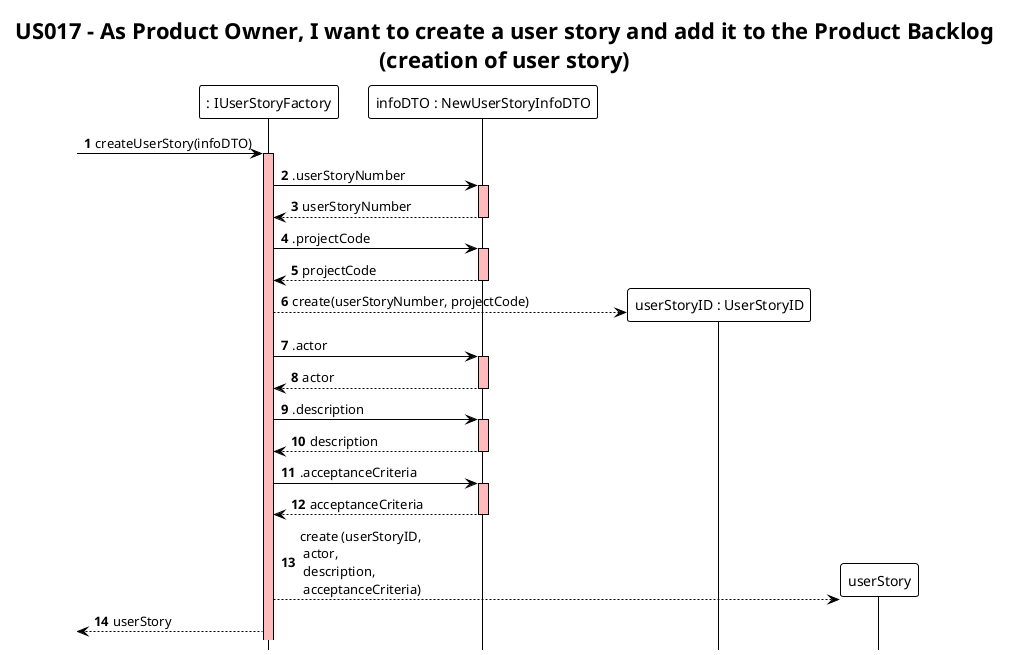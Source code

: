 @startuml
!theme plain
hide footbox
autonumber

skinparam sequence{
LifeLineBackgroundColor #FFBBBB
}

title US017 - As Product Owner, I want to create a user story and add it to the Product Backlog\n(creation of user story)

participant ": IUserStoryFactory" as factory
participant "infoDTO : NewUserStoryInfoDTO" as dto

-> factory : createUserStory(infoDTO)
activate factory

factory -> dto : .userStoryNumber
activate dto
dto --> factory : userStoryNumber
deactivate

factory -> dto : .projectCode
activate dto
dto --> factory : projectCode
deactivate

factory --> "userStoryID : UserStoryID" ** : create(userStoryNumber, projectCode)

factory -> dto : .actor
activate dto
dto --> factory: actor
deactivate

factory -> dto : .description
activate dto
dto --> factory: description
deactivate

factory -> dto : .acceptanceCriteria
activate dto
dto --> factory: acceptanceCriteria
deactivate


factory --> userStory ** :create (userStoryID,\n actor,\n description, \n acceptanceCriteria)

[<-- factory: userStory
@enduml